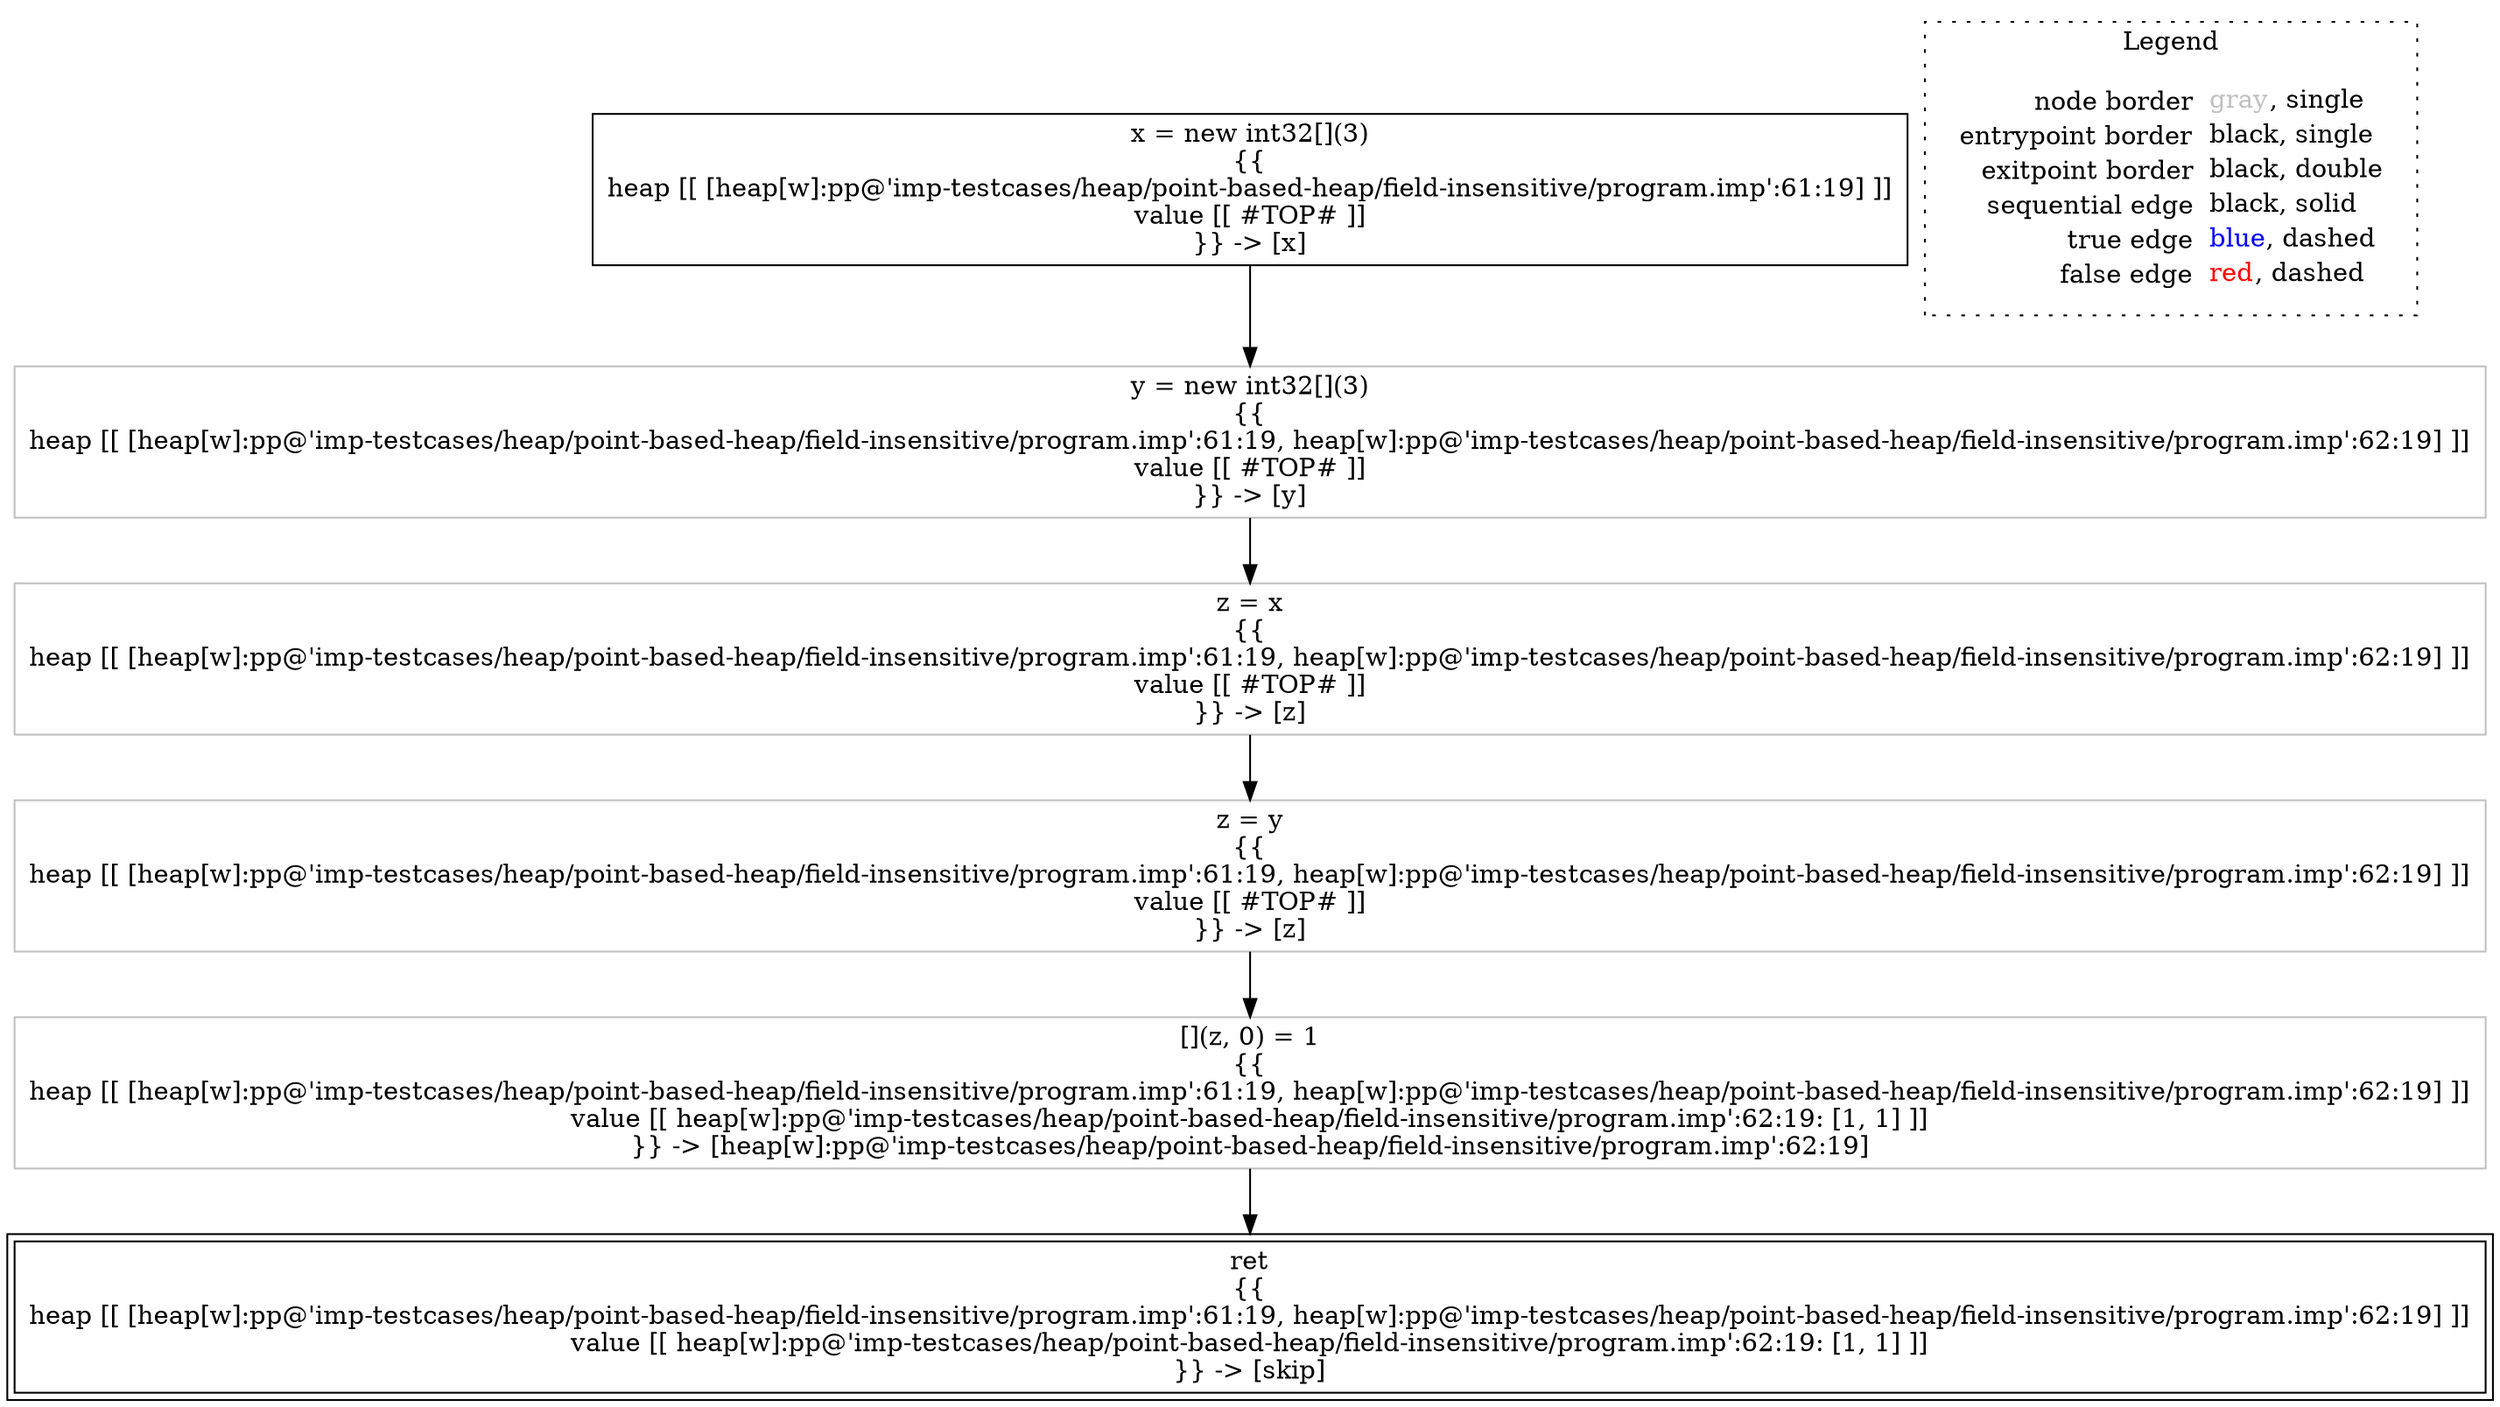digraph {
	"node0" [shape="rect",color="black",label=<x = new int32[](3)<BR/>{{<BR/>heap [[ [heap[w]:pp@'imp-testcases/heap/point-based-heap/field-insensitive/program.imp':61:19] ]]<BR/>value [[ #TOP# ]]<BR/>}} -&gt; [x]>];
	"node1" [shape="rect",color="gray",label=<z = y<BR/>{{<BR/>heap [[ [heap[w]:pp@'imp-testcases/heap/point-based-heap/field-insensitive/program.imp':61:19, heap[w]:pp@'imp-testcases/heap/point-based-heap/field-insensitive/program.imp':62:19] ]]<BR/>value [[ #TOP# ]]<BR/>}} -&gt; [z]>];
	"node2" [shape="rect",color="gray",label=<[](z, 0) = 1<BR/>{{<BR/>heap [[ [heap[w]:pp@'imp-testcases/heap/point-based-heap/field-insensitive/program.imp':61:19, heap[w]:pp@'imp-testcases/heap/point-based-heap/field-insensitive/program.imp':62:19] ]]<BR/>value [[ heap[w]:pp@'imp-testcases/heap/point-based-heap/field-insensitive/program.imp':62:19: [1, 1] ]]<BR/>}} -&gt; [heap[w]:pp@'imp-testcases/heap/point-based-heap/field-insensitive/program.imp':62:19]>];
	"node3" [shape="rect",color="black",peripheries="2",label=<ret<BR/>{{<BR/>heap [[ [heap[w]:pp@'imp-testcases/heap/point-based-heap/field-insensitive/program.imp':61:19, heap[w]:pp@'imp-testcases/heap/point-based-heap/field-insensitive/program.imp':62:19] ]]<BR/>value [[ heap[w]:pp@'imp-testcases/heap/point-based-heap/field-insensitive/program.imp':62:19: [1, 1] ]]<BR/>}} -&gt; [skip]>];
	"node4" [shape="rect",color="gray",label=<y = new int32[](3)<BR/>{{<BR/>heap [[ [heap[w]:pp@'imp-testcases/heap/point-based-heap/field-insensitive/program.imp':61:19, heap[w]:pp@'imp-testcases/heap/point-based-heap/field-insensitive/program.imp':62:19] ]]<BR/>value [[ #TOP# ]]<BR/>}} -&gt; [y]>];
	"node5" [shape="rect",color="gray",label=<z = x<BR/>{{<BR/>heap [[ [heap[w]:pp@'imp-testcases/heap/point-based-heap/field-insensitive/program.imp':61:19, heap[w]:pp@'imp-testcases/heap/point-based-heap/field-insensitive/program.imp':62:19] ]]<BR/>value [[ #TOP# ]]<BR/>}} -&gt; [z]>];
	"node1" -> "node2" [color="black"];
	"node2" -> "node3" [color="black"];
	"node4" -> "node5" [color="black"];
	"node5" -> "node1" [color="black"];
	"node0" -> "node4" [color="black"];
subgraph cluster_legend {
	label="Legend";
	style=dotted;
	node [shape=plaintext];
	"legend" [label=<<table border="0" cellpadding="2" cellspacing="0" cellborder="0"><tr><td align="right">node border&nbsp;</td><td align="left"><font color="gray">gray</font>, single</td></tr><tr><td align="right">entrypoint border&nbsp;</td><td align="left"><font color="black">black</font>, single</td></tr><tr><td align="right">exitpoint border&nbsp;</td><td align="left"><font color="black">black</font>, double</td></tr><tr><td align="right">sequential edge&nbsp;</td><td align="left"><font color="black">black</font>, solid</td></tr><tr><td align="right">true edge&nbsp;</td><td align="left"><font color="blue">blue</font>, dashed</td></tr><tr><td align="right">false edge&nbsp;</td><td align="left"><font color="red">red</font>, dashed</td></tr></table>>];
}

}
